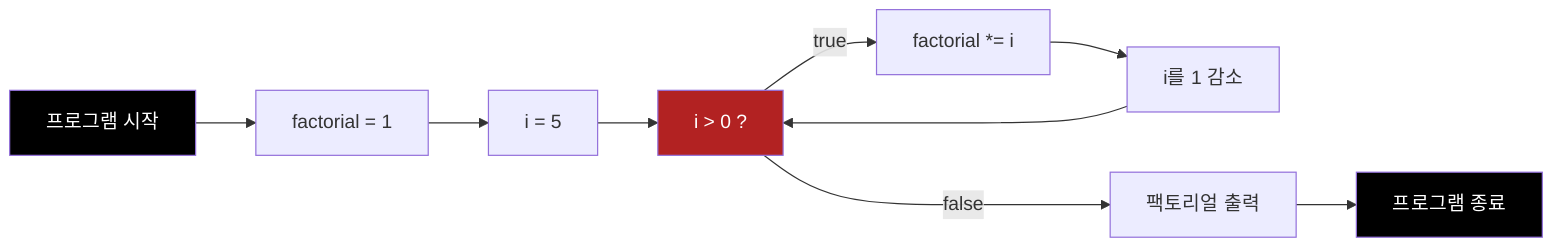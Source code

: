 graph LR
    a[프로그램 시작]
    b[factorial = 1]
    c[i = 5]
    d[i > 0 ?]
    e[factorial *= i]
    f[i를 1 감소] 
    g[팩토리얼 출력]
    z[프로그램 종료]
    a-->b
    b-->c
    c-->d
    d-->|true| e
    e-->f
    f-->d
    d--->|false| g
    g-->z

style a fill:black,color:white
style z fill:black,color:white
style d fill:firebrick,color:white